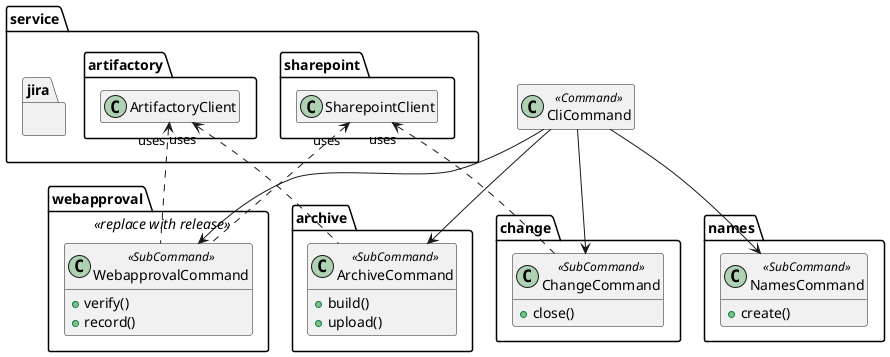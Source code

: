@startuml
class CliCommand <<Command>>

package names {
    CliCommand --> NamesCommand
    class NamesCommand <<SubCommand>> {
        +create()
    }
}

'package build {
'    CliCommand --> BuildCommand
'    class BuildCommand <<SubCommand>> {
'
'    }
'}

'package release {
'    class ReleaseCommand <<SubCommand>>
'    CliCommand --> ReleaseCommand
'}

package webapproval <<replace with release>> {
    class WebapprovalCommand <<SubCommand>> {
        +verify()
        +record()
    }
    CliCommand --> WebapprovalCommand
}

package change {
    class ChangeCommand <<SubCommand>> {
        +close()
    }
    CliCommand --> ChangeCommand
}

package archive {
    class ArchiveCommand  <<SubCommand>> {
        +build()
        +upload()
    }
    CliCommand -> ArchiveCommand
}

package service {
    package artifactory {
        class ArtifactoryClient

        ArtifactoryClient "uses" <.. ArchiveCommand
        ArtifactoryClient "uses" <.. WebapprovalCommand
    }
    package jira {
    }
    package sharepoint {
        class SharepointClient

        SharepointClient "uses" <.. WebapprovalCommand
        SharepointClient "uses" <.. ChangeCommand
    }
}
hide empty members
@enduml
